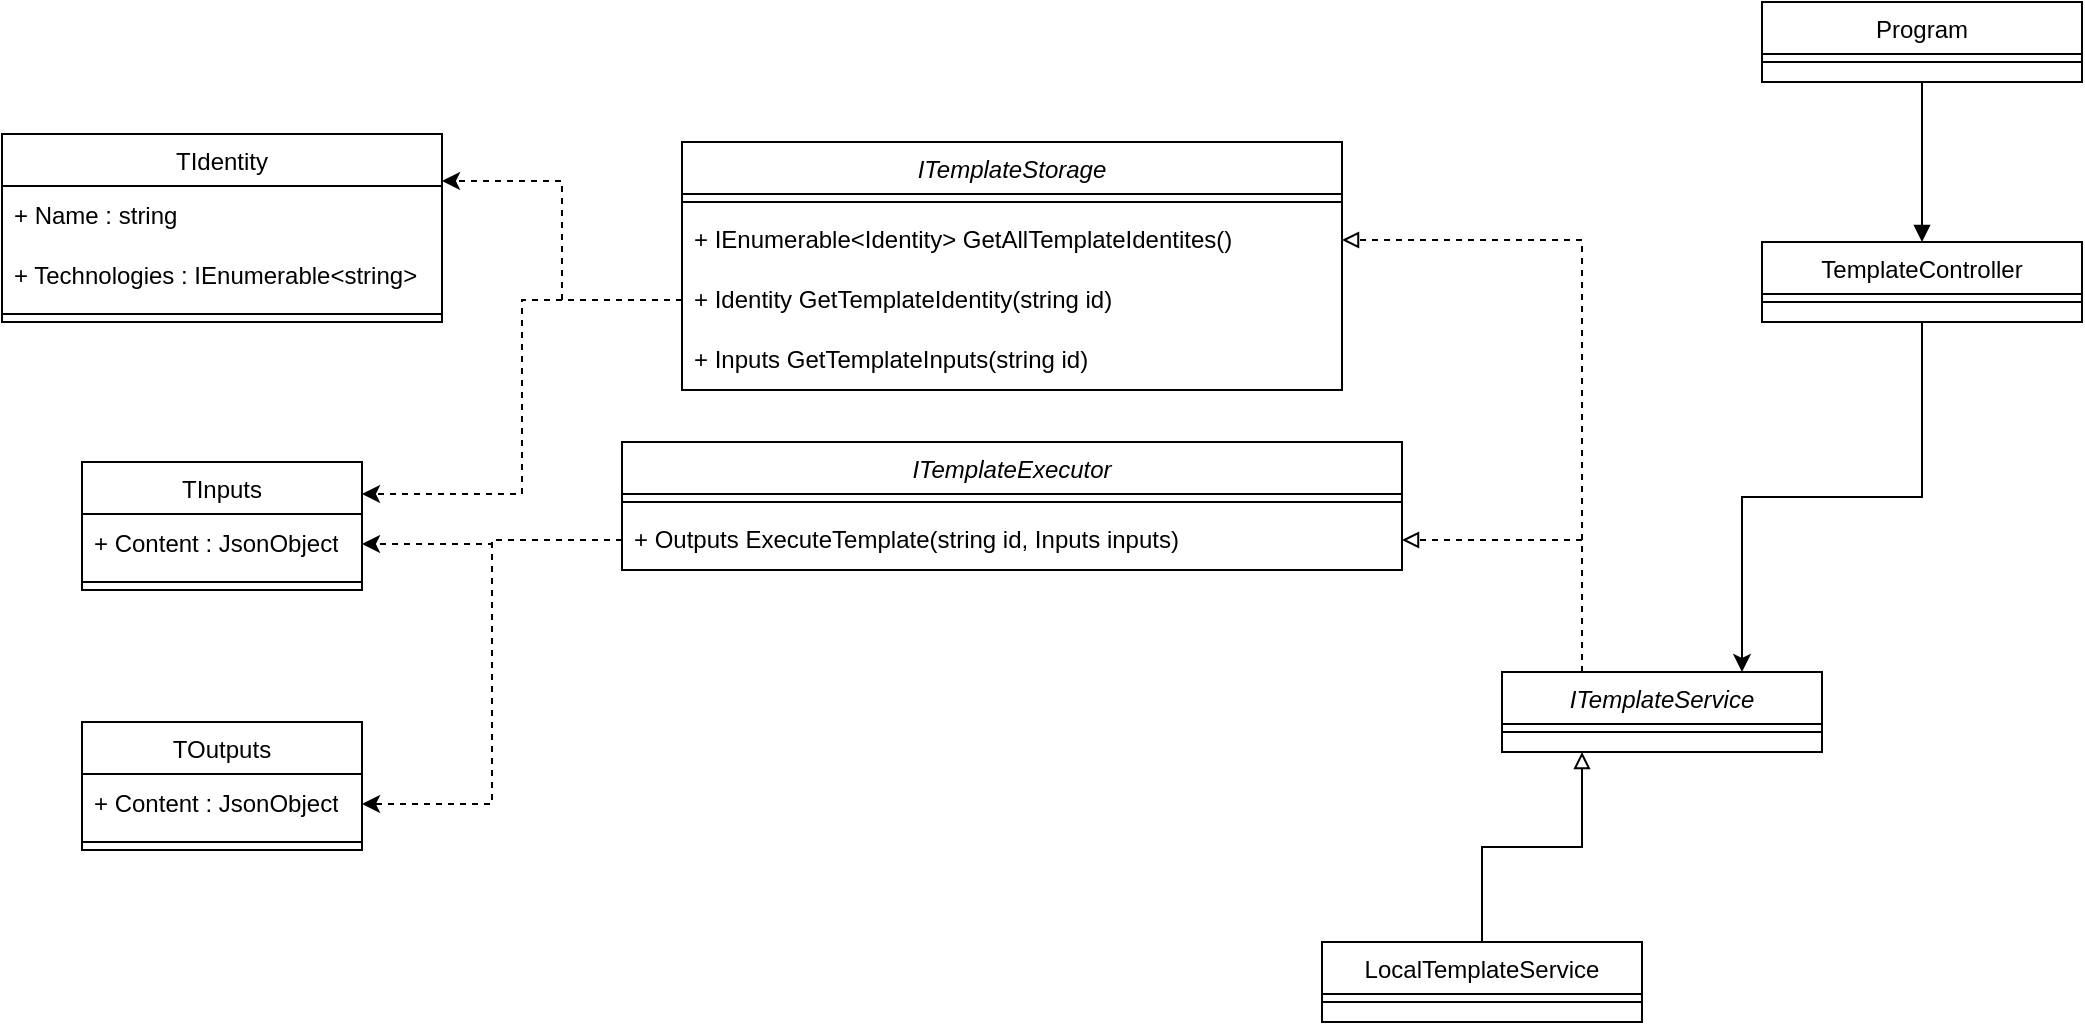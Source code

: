 <mxfile version="25.0.3">
  <diagram id="C5RBs43oDa-KdzZeNtuy" name="Page-1">
    <mxGraphModel dx="679" dy="795" grid="1" gridSize="10" guides="1" tooltips="1" connect="1" arrows="1" fold="1" page="1" pageScale="1" pageWidth="827" pageHeight="1169" math="0" shadow="0">
      <root>
        <mxCell id="WIyWlLk6GJQsqaUBKTNV-0" />
        <mxCell id="WIyWlLk6GJQsqaUBKTNV-1" parent="WIyWlLk6GJQsqaUBKTNV-0" />
        <mxCell id="tpmk97AvbRi6ds4SK974-23" style="edgeStyle=orthogonalEdgeStyle;rounded=0;orthogonalLoop=1;jettySize=auto;html=1;exitX=0.5;exitY=1;exitDx=0;exitDy=0;entryX=0.5;entryY=0;entryDx=0;entryDy=0;endArrow=block;endFill=1;" parent="WIyWlLk6GJQsqaUBKTNV-1" source="tpmk97AvbRi6ds4SK974-24" target="tpmk97AvbRi6ds4SK974-28" edge="1">
          <mxGeometry relative="1" as="geometry" />
        </mxCell>
        <mxCell id="tpmk97AvbRi6ds4SK974-24" value="Program" style="swimlane;fontStyle=0;align=center;verticalAlign=top;childLayout=stackLayout;horizontal=1;startSize=26;horizontalStack=0;resizeParent=1;resizeLast=0;collapsible=1;marginBottom=0;rounded=0;shadow=0;strokeWidth=1;" parent="WIyWlLk6GJQsqaUBKTNV-1" vertex="1">
          <mxGeometry x="1140" y="130" width="160" height="40" as="geometry">
            <mxRectangle x="230" y="140" width="160" height="26" as="alternateBounds" />
          </mxGeometry>
        </mxCell>
        <mxCell id="tpmk97AvbRi6ds4SK974-25" value="" style="line;html=1;strokeWidth=1;align=left;verticalAlign=middle;spacingTop=-1;spacingLeft=3;spacingRight=3;rotatable=0;labelPosition=right;points=[];portConstraint=eastwest;" parent="tpmk97AvbRi6ds4SK974-24" vertex="1">
          <mxGeometry y="26" width="160" height="8" as="geometry" />
        </mxCell>
        <mxCell id="8J85S_ykYloXqE4xvRZK-16" style="edgeStyle=orthogonalEdgeStyle;rounded=0;orthogonalLoop=1;jettySize=auto;html=1;exitX=0.5;exitY=1;exitDx=0;exitDy=0;entryX=0.75;entryY=0;entryDx=0;entryDy=0;" parent="WIyWlLk6GJQsqaUBKTNV-1" source="tpmk97AvbRi6ds4SK974-28" target="8J85S_ykYloXqE4xvRZK-4" edge="1">
          <mxGeometry relative="1" as="geometry" />
        </mxCell>
        <mxCell id="tpmk97AvbRi6ds4SK974-28" value="TemplateController" style="swimlane;fontStyle=0;align=center;verticalAlign=top;childLayout=stackLayout;horizontal=1;startSize=26;horizontalStack=0;resizeParent=1;resizeLast=0;collapsible=1;marginBottom=0;rounded=0;shadow=0;strokeWidth=1;" parent="WIyWlLk6GJQsqaUBKTNV-1" vertex="1">
          <mxGeometry x="1140" y="250" width="160" height="40" as="geometry">
            <mxRectangle x="230" y="140" width="160" height="26" as="alternateBounds" />
          </mxGeometry>
        </mxCell>
        <mxCell id="tpmk97AvbRi6ds4SK974-29" value="" style="line;html=1;strokeWidth=1;align=left;verticalAlign=middle;spacingTop=-1;spacingLeft=3;spacingRight=3;rotatable=0;labelPosition=right;points=[];portConstraint=eastwest;" parent="tpmk97AvbRi6ds4SK974-28" vertex="1">
          <mxGeometry y="26" width="160" height="8" as="geometry" />
        </mxCell>
        <mxCell id="tpmk97AvbRi6ds4SK974-30" value="ITemplateStorage" style="swimlane;fontStyle=2;align=center;verticalAlign=top;childLayout=stackLayout;horizontal=1;startSize=26;horizontalStack=0;resizeParent=1;resizeLast=0;collapsible=1;marginBottom=0;rounded=0;shadow=0;strokeWidth=1;" parent="WIyWlLk6GJQsqaUBKTNV-1" vertex="1">
          <mxGeometry x="600" y="200" width="330" height="124" as="geometry">
            <mxRectangle x="230" y="140" width="160" height="26" as="alternateBounds" />
          </mxGeometry>
        </mxCell>
        <mxCell id="tpmk97AvbRi6ds4SK974-31" value="" style="line;html=1;strokeWidth=1;align=left;verticalAlign=middle;spacingTop=-1;spacingLeft=3;spacingRight=3;rotatable=0;labelPosition=right;points=[];portConstraint=eastwest;" parent="tpmk97AvbRi6ds4SK974-30" vertex="1">
          <mxGeometry y="26" width="330" height="8" as="geometry" />
        </mxCell>
        <mxCell id="8J85S_ykYloXqE4xvRZK-6" value="+ IEnumerable&amp;lt;Identity&amp;gt; GetAllTemplateIdentites()" style="text;strokeColor=none;fillColor=none;align=left;verticalAlign=middle;spacingLeft=4;spacingRight=4;overflow=hidden;points=[[0,0.5],[1,0.5]];portConstraint=eastwest;rotatable=0;whiteSpace=wrap;html=1;" parent="tpmk97AvbRi6ds4SK974-30" vertex="1">
          <mxGeometry y="34" width="330" height="30" as="geometry" />
        </mxCell>
        <mxCell id="8J85S_ykYloXqE4xvRZK-7" value="+ Identity GetTemplateIdentity(string id)" style="text;strokeColor=none;fillColor=none;align=left;verticalAlign=middle;spacingLeft=4;spacingRight=4;overflow=hidden;points=[[0,0.5],[1,0.5]];portConstraint=eastwest;rotatable=0;whiteSpace=wrap;html=1;" parent="tpmk97AvbRi6ds4SK974-30" vertex="1">
          <mxGeometry y="64" width="330" height="30" as="geometry" />
        </mxCell>
        <mxCell id="8J85S_ykYloXqE4xvRZK-8" value="+ Inputs GetTemplateInputs(string id)" style="text;strokeColor=none;fillColor=none;align=left;verticalAlign=middle;spacingLeft=4;spacingRight=4;overflow=hidden;points=[[0,0.5],[1,0.5]];portConstraint=eastwest;rotatable=0;whiteSpace=wrap;html=1;" parent="tpmk97AvbRi6ds4SK974-30" vertex="1">
          <mxGeometry y="94" width="330" height="30" as="geometry" />
        </mxCell>
        <mxCell id="tpmk97AvbRi6ds4SK974-38" value="ITemplateExecutor" style="swimlane;fontStyle=2;align=center;verticalAlign=top;childLayout=stackLayout;horizontal=1;startSize=26;horizontalStack=0;resizeParent=1;resizeLast=0;collapsible=1;marginBottom=0;rounded=0;shadow=0;strokeWidth=1;" parent="WIyWlLk6GJQsqaUBKTNV-1" vertex="1">
          <mxGeometry x="570" y="350" width="390" height="64" as="geometry">
            <mxRectangle x="230" y="140" width="160" height="26" as="alternateBounds" />
          </mxGeometry>
        </mxCell>
        <mxCell id="tpmk97AvbRi6ds4SK974-39" value="" style="line;html=1;strokeWidth=1;align=left;verticalAlign=middle;spacingTop=-1;spacingLeft=3;spacingRight=3;rotatable=0;labelPosition=right;points=[];portConstraint=eastwest;" parent="tpmk97AvbRi6ds4SK974-38" vertex="1">
          <mxGeometry y="26" width="390" height="8" as="geometry" />
        </mxCell>
        <mxCell id="8J85S_ykYloXqE4xvRZK-9" value="+ Outputs ExecuteTemplate(string id, Inputs inputs)" style="text;strokeColor=none;fillColor=none;align=left;verticalAlign=middle;spacingLeft=4;spacingRight=4;overflow=hidden;points=[[0,0.5],[1,0.5]];portConstraint=eastwest;rotatable=0;whiteSpace=wrap;html=1;" parent="tpmk97AvbRi6ds4SK974-38" vertex="1">
          <mxGeometry y="34" width="390" height="30" as="geometry" />
        </mxCell>
        <mxCell id="tpmk97AvbRi6ds4SK974-47" value="TIdentity" style="swimlane;fontStyle=0;align=center;verticalAlign=top;childLayout=stackLayout;horizontal=1;startSize=26;horizontalStack=0;resizeParent=1;resizeLast=0;collapsible=1;marginBottom=0;rounded=0;shadow=0;strokeWidth=1;" parent="WIyWlLk6GJQsqaUBKTNV-1" vertex="1">
          <mxGeometry x="260" y="196" width="220" height="94" as="geometry">
            <mxRectangle x="230" y="140" width="160" height="26" as="alternateBounds" />
          </mxGeometry>
        </mxCell>
        <mxCell id="tpmk97AvbRi6ds4SK974-58" value="+ Name : string" style="text;strokeColor=none;fillColor=none;align=left;verticalAlign=middle;spacingLeft=4;spacingRight=4;overflow=hidden;points=[[0,0.5],[1,0.5]];portConstraint=eastwest;rotatable=0;whiteSpace=wrap;html=1;" parent="tpmk97AvbRi6ds4SK974-47" vertex="1">
          <mxGeometry y="26" width="220" height="30" as="geometry" />
        </mxCell>
        <mxCell id="tpmk97AvbRi6ds4SK974-59" value="+ Technologies : IEnumerable&amp;lt;string&amp;gt;" style="text;strokeColor=none;fillColor=none;align=left;verticalAlign=middle;spacingLeft=4;spacingRight=4;overflow=hidden;points=[[0,0.5],[1,0.5]];portConstraint=eastwest;rotatable=0;whiteSpace=wrap;html=1;" parent="tpmk97AvbRi6ds4SK974-47" vertex="1">
          <mxGeometry y="56" width="220" height="30" as="geometry" />
        </mxCell>
        <mxCell id="tpmk97AvbRi6ds4SK974-48" value="" style="line;html=1;strokeWidth=1;align=left;verticalAlign=middle;spacingTop=-1;spacingLeft=3;spacingRight=3;rotatable=0;labelPosition=right;points=[];portConstraint=eastwest;" parent="tpmk97AvbRi6ds4SK974-47" vertex="1">
          <mxGeometry y="86" width="220" height="8" as="geometry" />
        </mxCell>
        <mxCell id="tpmk97AvbRi6ds4SK974-49" value="TInputs" style="swimlane;fontStyle=0;align=center;verticalAlign=top;childLayout=stackLayout;horizontal=1;startSize=26;horizontalStack=0;resizeParent=1;resizeLast=0;collapsible=1;marginBottom=0;rounded=0;shadow=0;strokeWidth=1;" parent="WIyWlLk6GJQsqaUBKTNV-1" vertex="1">
          <mxGeometry x="300" y="360" width="140" height="64" as="geometry">
            <mxRectangle x="230" y="140" width="160" height="26" as="alternateBounds" />
          </mxGeometry>
        </mxCell>
        <mxCell id="tpmk97AvbRi6ds4SK974-63" value="+ Content : JsonObject" style="text;strokeColor=none;fillColor=none;align=left;verticalAlign=middle;spacingLeft=4;spacingRight=4;overflow=hidden;points=[[0,0.5],[1,0.5]];portConstraint=eastwest;rotatable=0;whiteSpace=wrap;html=1;" parent="tpmk97AvbRi6ds4SK974-49" vertex="1">
          <mxGeometry y="26" width="140" height="30" as="geometry" />
        </mxCell>
        <mxCell id="tpmk97AvbRi6ds4SK974-50" value="" style="line;html=1;strokeWidth=1;align=left;verticalAlign=middle;spacingTop=-1;spacingLeft=3;spacingRight=3;rotatable=0;labelPosition=right;points=[];portConstraint=eastwest;" parent="tpmk97AvbRi6ds4SK974-49" vertex="1">
          <mxGeometry y="56" width="140" height="8" as="geometry" />
        </mxCell>
        <mxCell id="tpmk97AvbRi6ds4SK974-51" value="TOutputs" style="swimlane;fontStyle=0;align=center;verticalAlign=top;childLayout=stackLayout;horizontal=1;startSize=26;horizontalStack=0;resizeParent=1;resizeLast=0;collapsible=1;marginBottom=0;rounded=0;shadow=0;strokeWidth=1;" parent="WIyWlLk6GJQsqaUBKTNV-1" vertex="1">
          <mxGeometry x="300" y="490" width="140" height="64" as="geometry">
            <mxRectangle x="230" y="140" width="160" height="26" as="alternateBounds" />
          </mxGeometry>
        </mxCell>
        <mxCell id="tpmk97AvbRi6ds4SK974-64" value="+ Content : JsonObject" style="text;strokeColor=none;fillColor=none;align=left;verticalAlign=middle;spacingLeft=4;spacingRight=4;overflow=hidden;points=[[0,0.5],[1,0.5]];portConstraint=eastwest;rotatable=0;whiteSpace=wrap;html=1;" parent="tpmk97AvbRi6ds4SK974-51" vertex="1">
          <mxGeometry y="26" width="140" height="30" as="geometry" />
        </mxCell>
        <mxCell id="tpmk97AvbRi6ds4SK974-52" value="" style="line;html=1;strokeWidth=1;align=left;verticalAlign=middle;spacingTop=-1;spacingLeft=3;spacingRight=3;rotatable=0;labelPosition=right;points=[];portConstraint=eastwest;" parent="tpmk97AvbRi6ds4SK974-51" vertex="1">
          <mxGeometry y="56" width="140" height="8" as="geometry" />
        </mxCell>
        <mxCell id="8J85S_ykYloXqE4xvRZK-17" style="edgeStyle=orthogonalEdgeStyle;rounded=0;orthogonalLoop=1;jettySize=auto;html=1;exitX=0.25;exitY=0;exitDx=0;exitDy=0;entryX=1;entryY=0.5;entryDx=0;entryDy=0;endArrow=block;endFill=0;dashed=1;" parent="WIyWlLk6GJQsqaUBKTNV-1" source="8J85S_ykYloXqE4xvRZK-4" target="8J85S_ykYloXqE4xvRZK-6" edge="1">
          <mxGeometry relative="1" as="geometry" />
        </mxCell>
        <mxCell id="8J85S_ykYloXqE4xvRZK-18" style="edgeStyle=orthogonalEdgeStyle;rounded=0;orthogonalLoop=1;jettySize=auto;html=1;exitX=0.25;exitY=0;exitDx=0;exitDy=0;entryX=1;entryY=0.5;entryDx=0;entryDy=0;endArrow=block;endFill=0;dashed=1;" parent="WIyWlLk6GJQsqaUBKTNV-1" source="8J85S_ykYloXqE4xvRZK-4" target="8J85S_ykYloXqE4xvRZK-9" edge="1">
          <mxGeometry relative="1" as="geometry" />
        </mxCell>
        <mxCell id="8J85S_ykYloXqE4xvRZK-4" value="ITemplateService" style="swimlane;fontStyle=2;align=center;verticalAlign=top;childLayout=stackLayout;horizontal=1;startSize=26;horizontalStack=0;resizeParent=1;resizeLast=0;collapsible=1;marginBottom=0;rounded=0;shadow=0;strokeWidth=1;" parent="WIyWlLk6GJQsqaUBKTNV-1" vertex="1">
          <mxGeometry x="1010" y="465" width="160" height="40" as="geometry">
            <mxRectangle x="230" y="140" width="160" height="26" as="alternateBounds" />
          </mxGeometry>
        </mxCell>
        <mxCell id="8J85S_ykYloXqE4xvRZK-5" value="" style="line;html=1;strokeWidth=1;align=left;verticalAlign=middle;spacingTop=-1;spacingLeft=3;spacingRight=3;rotatable=0;labelPosition=right;points=[];portConstraint=eastwest;" parent="8J85S_ykYloXqE4xvRZK-4" vertex="1">
          <mxGeometry y="26" width="160" height="8" as="geometry" />
        </mxCell>
        <mxCell id="8J85S_ykYloXqE4xvRZK-11" style="edgeStyle=orthogonalEdgeStyle;rounded=0;orthogonalLoop=1;jettySize=auto;html=1;exitX=0;exitY=0.5;exitDx=0;exitDy=0;entryX=1;entryY=0.25;entryDx=0;entryDy=0;dashed=1;" parent="WIyWlLk6GJQsqaUBKTNV-1" source="8J85S_ykYloXqE4xvRZK-7" target="tpmk97AvbRi6ds4SK974-47" edge="1">
          <mxGeometry relative="1" as="geometry" />
        </mxCell>
        <mxCell id="8J85S_ykYloXqE4xvRZK-13" style="edgeStyle=orthogonalEdgeStyle;rounded=0;orthogonalLoop=1;jettySize=auto;html=1;exitX=0;exitY=0.5;exitDx=0;exitDy=0;entryX=1;entryY=0.25;entryDx=0;entryDy=0;dashed=1;" parent="WIyWlLk6GJQsqaUBKTNV-1" source="8J85S_ykYloXqE4xvRZK-7" target="tpmk97AvbRi6ds4SK974-49" edge="1">
          <mxGeometry relative="1" as="geometry" />
        </mxCell>
        <mxCell id="8J85S_ykYloXqE4xvRZK-14" style="edgeStyle=orthogonalEdgeStyle;rounded=0;orthogonalLoop=1;jettySize=auto;html=1;exitX=0;exitY=0.5;exitDx=0;exitDy=0;entryX=1;entryY=0.5;entryDx=0;entryDy=0;dashed=1;" parent="WIyWlLk6GJQsqaUBKTNV-1" source="8J85S_ykYloXqE4xvRZK-9" target="tpmk97AvbRi6ds4SK974-63" edge="1">
          <mxGeometry relative="1" as="geometry" />
        </mxCell>
        <mxCell id="8J85S_ykYloXqE4xvRZK-15" style="edgeStyle=orthogonalEdgeStyle;rounded=0;orthogonalLoop=1;jettySize=auto;html=1;exitX=0;exitY=0.5;exitDx=0;exitDy=0;entryX=1;entryY=0.5;entryDx=0;entryDy=0;dashed=1;" parent="WIyWlLk6GJQsqaUBKTNV-1" source="8J85S_ykYloXqE4xvRZK-9" target="tpmk97AvbRi6ds4SK974-64" edge="1">
          <mxGeometry relative="1" as="geometry" />
        </mxCell>
        <mxCell id="8J85S_ykYloXqE4xvRZK-21" style="edgeStyle=orthogonalEdgeStyle;rounded=0;orthogonalLoop=1;jettySize=auto;html=1;exitX=0.5;exitY=0;exitDx=0;exitDy=0;entryX=0.25;entryY=1;entryDx=0;entryDy=0;endArrow=block;endFill=0;" parent="WIyWlLk6GJQsqaUBKTNV-1" source="8J85S_ykYloXqE4xvRZK-19" target="8J85S_ykYloXqE4xvRZK-4" edge="1">
          <mxGeometry relative="1" as="geometry" />
        </mxCell>
        <mxCell id="8J85S_ykYloXqE4xvRZK-19" value="LocalTemplateService" style="swimlane;fontStyle=0;align=center;verticalAlign=top;childLayout=stackLayout;horizontal=1;startSize=26;horizontalStack=0;resizeParent=1;resizeLast=0;collapsible=1;marginBottom=0;rounded=0;shadow=0;strokeWidth=1;" parent="WIyWlLk6GJQsqaUBKTNV-1" vertex="1">
          <mxGeometry x="920" y="600" width="160" height="40" as="geometry">
            <mxRectangle x="230" y="140" width="160" height="26" as="alternateBounds" />
          </mxGeometry>
        </mxCell>
        <mxCell id="8J85S_ykYloXqE4xvRZK-20" value="" style="line;html=1;strokeWidth=1;align=left;verticalAlign=middle;spacingTop=-1;spacingLeft=3;spacingRight=3;rotatable=0;labelPosition=right;points=[];portConstraint=eastwest;" parent="8J85S_ykYloXqE4xvRZK-19" vertex="1">
          <mxGeometry y="26" width="160" height="8" as="geometry" />
        </mxCell>
      </root>
    </mxGraphModel>
  </diagram>
</mxfile>

